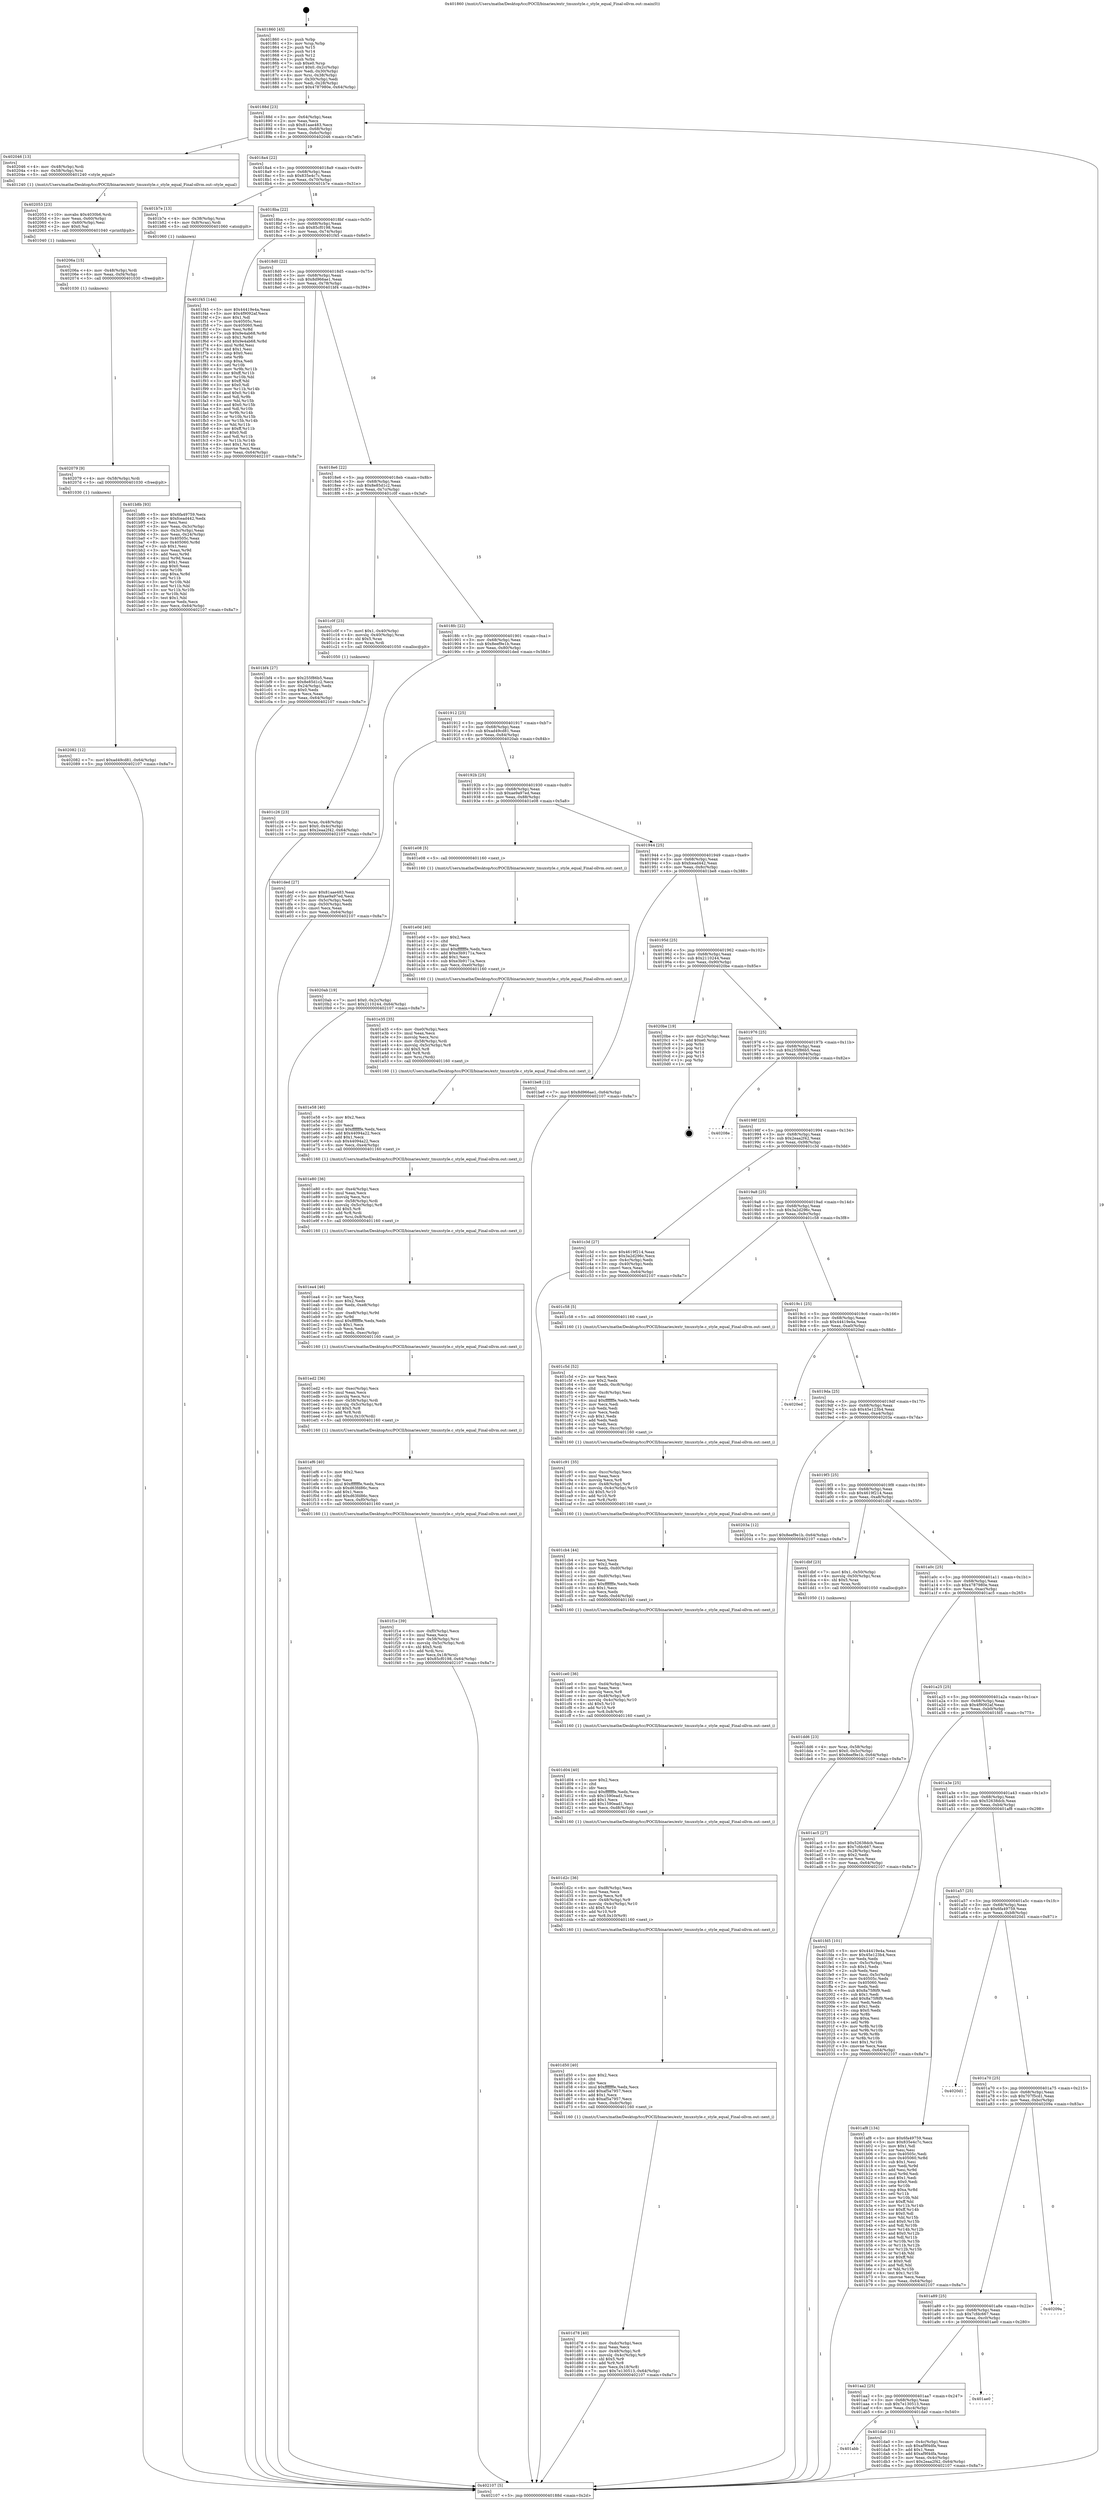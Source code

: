 digraph "0x401860" {
  label = "0x401860 (/mnt/c/Users/mathe/Desktop/tcc/POCII/binaries/extr_tmuxstyle.c_style_equal_Final-ollvm.out::main(0))"
  labelloc = "t"
  node[shape=record]

  Entry [label="",width=0.3,height=0.3,shape=circle,fillcolor=black,style=filled]
  "0x40188d" [label="{
     0x40188d [23]\l
     | [instrs]\l
     &nbsp;&nbsp;0x40188d \<+3\>: mov -0x64(%rbp),%eax\l
     &nbsp;&nbsp;0x401890 \<+2\>: mov %eax,%ecx\l
     &nbsp;&nbsp;0x401892 \<+6\>: sub $0x81aae483,%ecx\l
     &nbsp;&nbsp;0x401898 \<+3\>: mov %eax,-0x68(%rbp)\l
     &nbsp;&nbsp;0x40189b \<+3\>: mov %ecx,-0x6c(%rbp)\l
     &nbsp;&nbsp;0x40189e \<+6\>: je 0000000000402046 \<main+0x7e6\>\l
  }"]
  "0x402046" [label="{
     0x402046 [13]\l
     | [instrs]\l
     &nbsp;&nbsp;0x402046 \<+4\>: mov -0x48(%rbp),%rdi\l
     &nbsp;&nbsp;0x40204a \<+4\>: mov -0x58(%rbp),%rsi\l
     &nbsp;&nbsp;0x40204e \<+5\>: call 0000000000401240 \<style_equal\>\l
     | [calls]\l
     &nbsp;&nbsp;0x401240 \{1\} (/mnt/c/Users/mathe/Desktop/tcc/POCII/binaries/extr_tmuxstyle.c_style_equal_Final-ollvm.out::style_equal)\l
  }"]
  "0x4018a4" [label="{
     0x4018a4 [22]\l
     | [instrs]\l
     &nbsp;&nbsp;0x4018a4 \<+5\>: jmp 00000000004018a9 \<main+0x49\>\l
     &nbsp;&nbsp;0x4018a9 \<+3\>: mov -0x68(%rbp),%eax\l
     &nbsp;&nbsp;0x4018ac \<+5\>: sub $0x835e4c7c,%eax\l
     &nbsp;&nbsp;0x4018b1 \<+3\>: mov %eax,-0x70(%rbp)\l
     &nbsp;&nbsp;0x4018b4 \<+6\>: je 0000000000401b7e \<main+0x31e\>\l
  }"]
  Exit [label="",width=0.3,height=0.3,shape=circle,fillcolor=black,style=filled,peripheries=2]
  "0x401b7e" [label="{
     0x401b7e [13]\l
     | [instrs]\l
     &nbsp;&nbsp;0x401b7e \<+4\>: mov -0x38(%rbp),%rax\l
     &nbsp;&nbsp;0x401b82 \<+4\>: mov 0x8(%rax),%rdi\l
     &nbsp;&nbsp;0x401b86 \<+5\>: call 0000000000401060 \<atoi@plt\>\l
     | [calls]\l
     &nbsp;&nbsp;0x401060 \{1\} (unknown)\l
  }"]
  "0x4018ba" [label="{
     0x4018ba [22]\l
     | [instrs]\l
     &nbsp;&nbsp;0x4018ba \<+5\>: jmp 00000000004018bf \<main+0x5f\>\l
     &nbsp;&nbsp;0x4018bf \<+3\>: mov -0x68(%rbp),%eax\l
     &nbsp;&nbsp;0x4018c2 \<+5\>: sub $0x85cf0198,%eax\l
     &nbsp;&nbsp;0x4018c7 \<+3\>: mov %eax,-0x74(%rbp)\l
     &nbsp;&nbsp;0x4018ca \<+6\>: je 0000000000401f45 \<main+0x6e5\>\l
  }"]
  "0x402082" [label="{
     0x402082 [12]\l
     | [instrs]\l
     &nbsp;&nbsp;0x402082 \<+7\>: movl $0xad49cd81,-0x64(%rbp)\l
     &nbsp;&nbsp;0x402089 \<+5\>: jmp 0000000000402107 \<main+0x8a7\>\l
  }"]
  "0x401f45" [label="{
     0x401f45 [144]\l
     | [instrs]\l
     &nbsp;&nbsp;0x401f45 \<+5\>: mov $0x44419e4a,%eax\l
     &nbsp;&nbsp;0x401f4a \<+5\>: mov $0x4f9092af,%ecx\l
     &nbsp;&nbsp;0x401f4f \<+2\>: mov $0x1,%dl\l
     &nbsp;&nbsp;0x401f51 \<+7\>: mov 0x40505c,%esi\l
     &nbsp;&nbsp;0x401f58 \<+7\>: mov 0x405060,%edi\l
     &nbsp;&nbsp;0x401f5f \<+3\>: mov %esi,%r8d\l
     &nbsp;&nbsp;0x401f62 \<+7\>: sub $0x9e4ab68,%r8d\l
     &nbsp;&nbsp;0x401f69 \<+4\>: sub $0x1,%r8d\l
     &nbsp;&nbsp;0x401f6d \<+7\>: add $0x9e4ab68,%r8d\l
     &nbsp;&nbsp;0x401f74 \<+4\>: imul %r8d,%esi\l
     &nbsp;&nbsp;0x401f78 \<+3\>: and $0x1,%esi\l
     &nbsp;&nbsp;0x401f7b \<+3\>: cmp $0x0,%esi\l
     &nbsp;&nbsp;0x401f7e \<+4\>: sete %r9b\l
     &nbsp;&nbsp;0x401f82 \<+3\>: cmp $0xa,%edi\l
     &nbsp;&nbsp;0x401f85 \<+4\>: setl %r10b\l
     &nbsp;&nbsp;0x401f89 \<+3\>: mov %r9b,%r11b\l
     &nbsp;&nbsp;0x401f8c \<+4\>: xor $0xff,%r11b\l
     &nbsp;&nbsp;0x401f90 \<+3\>: mov %r10b,%bl\l
     &nbsp;&nbsp;0x401f93 \<+3\>: xor $0xff,%bl\l
     &nbsp;&nbsp;0x401f96 \<+3\>: xor $0x0,%dl\l
     &nbsp;&nbsp;0x401f99 \<+3\>: mov %r11b,%r14b\l
     &nbsp;&nbsp;0x401f9c \<+4\>: and $0x0,%r14b\l
     &nbsp;&nbsp;0x401fa0 \<+3\>: and %dl,%r9b\l
     &nbsp;&nbsp;0x401fa3 \<+3\>: mov %bl,%r15b\l
     &nbsp;&nbsp;0x401fa6 \<+4\>: and $0x0,%r15b\l
     &nbsp;&nbsp;0x401faa \<+3\>: and %dl,%r10b\l
     &nbsp;&nbsp;0x401fad \<+3\>: or %r9b,%r14b\l
     &nbsp;&nbsp;0x401fb0 \<+3\>: or %r10b,%r15b\l
     &nbsp;&nbsp;0x401fb3 \<+3\>: xor %r15b,%r14b\l
     &nbsp;&nbsp;0x401fb6 \<+3\>: or %bl,%r11b\l
     &nbsp;&nbsp;0x401fb9 \<+4\>: xor $0xff,%r11b\l
     &nbsp;&nbsp;0x401fbd \<+3\>: or $0x0,%dl\l
     &nbsp;&nbsp;0x401fc0 \<+3\>: and %dl,%r11b\l
     &nbsp;&nbsp;0x401fc3 \<+3\>: or %r11b,%r14b\l
     &nbsp;&nbsp;0x401fc6 \<+4\>: test $0x1,%r14b\l
     &nbsp;&nbsp;0x401fca \<+3\>: cmovne %ecx,%eax\l
     &nbsp;&nbsp;0x401fcd \<+3\>: mov %eax,-0x64(%rbp)\l
     &nbsp;&nbsp;0x401fd0 \<+5\>: jmp 0000000000402107 \<main+0x8a7\>\l
  }"]
  "0x4018d0" [label="{
     0x4018d0 [22]\l
     | [instrs]\l
     &nbsp;&nbsp;0x4018d0 \<+5\>: jmp 00000000004018d5 \<main+0x75\>\l
     &nbsp;&nbsp;0x4018d5 \<+3\>: mov -0x68(%rbp),%eax\l
     &nbsp;&nbsp;0x4018d8 \<+5\>: sub $0x8d966ae1,%eax\l
     &nbsp;&nbsp;0x4018dd \<+3\>: mov %eax,-0x78(%rbp)\l
     &nbsp;&nbsp;0x4018e0 \<+6\>: je 0000000000401bf4 \<main+0x394\>\l
  }"]
  "0x402079" [label="{
     0x402079 [9]\l
     | [instrs]\l
     &nbsp;&nbsp;0x402079 \<+4\>: mov -0x58(%rbp),%rdi\l
     &nbsp;&nbsp;0x40207d \<+5\>: call 0000000000401030 \<free@plt\>\l
     | [calls]\l
     &nbsp;&nbsp;0x401030 \{1\} (unknown)\l
  }"]
  "0x401bf4" [label="{
     0x401bf4 [27]\l
     | [instrs]\l
     &nbsp;&nbsp;0x401bf4 \<+5\>: mov $0x255f86b5,%eax\l
     &nbsp;&nbsp;0x401bf9 \<+5\>: mov $0x8e85d1c2,%ecx\l
     &nbsp;&nbsp;0x401bfe \<+3\>: mov -0x24(%rbp),%edx\l
     &nbsp;&nbsp;0x401c01 \<+3\>: cmp $0x0,%edx\l
     &nbsp;&nbsp;0x401c04 \<+3\>: cmove %ecx,%eax\l
     &nbsp;&nbsp;0x401c07 \<+3\>: mov %eax,-0x64(%rbp)\l
     &nbsp;&nbsp;0x401c0a \<+5\>: jmp 0000000000402107 \<main+0x8a7\>\l
  }"]
  "0x4018e6" [label="{
     0x4018e6 [22]\l
     | [instrs]\l
     &nbsp;&nbsp;0x4018e6 \<+5\>: jmp 00000000004018eb \<main+0x8b\>\l
     &nbsp;&nbsp;0x4018eb \<+3\>: mov -0x68(%rbp),%eax\l
     &nbsp;&nbsp;0x4018ee \<+5\>: sub $0x8e85d1c2,%eax\l
     &nbsp;&nbsp;0x4018f3 \<+3\>: mov %eax,-0x7c(%rbp)\l
     &nbsp;&nbsp;0x4018f6 \<+6\>: je 0000000000401c0f \<main+0x3af\>\l
  }"]
  "0x40206a" [label="{
     0x40206a [15]\l
     | [instrs]\l
     &nbsp;&nbsp;0x40206a \<+4\>: mov -0x48(%rbp),%rdi\l
     &nbsp;&nbsp;0x40206e \<+6\>: mov %eax,-0xf4(%rbp)\l
     &nbsp;&nbsp;0x402074 \<+5\>: call 0000000000401030 \<free@plt\>\l
     | [calls]\l
     &nbsp;&nbsp;0x401030 \{1\} (unknown)\l
  }"]
  "0x401c0f" [label="{
     0x401c0f [23]\l
     | [instrs]\l
     &nbsp;&nbsp;0x401c0f \<+7\>: movl $0x1,-0x40(%rbp)\l
     &nbsp;&nbsp;0x401c16 \<+4\>: movslq -0x40(%rbp),%rax\l
     &nbsp;&nbsp;0x401c1a \<+4\>: shl $0x5,%rax\l
     &nbsp;&nbsp;0x401c1e \<+3\>: mov %rax,%rdi\l
     &nbsp;&nbsp;0x401c21 \<+5\>: call 0000000000401050 \<malloc@plt\>\l
     | [calls]\l
     &nbsp;&nbsp;0x401050 \{1\} (unknown)\l
  }"]
  "0x4018fc" [label="{
     0x4018fc [22]\l
     | [instrs]\l
     &nbsp;&nbsp;0x4018fc \<+5\>: jmp 0000000000401901 \<main+0xa1\>\l
     &nbsp;&nbsp;0x401901 \<+3\>: mov -0x68(%rbp),%eax\l
     &nbsp;&nbsp;0x401904 \<+5\>: sub $0x8eef9e1b,%eax\l
     &nbsp;&nbsp;0x401909 \<+3\>: mov %eax,-0x80(%rbp)\l
     &nbsp;&nbsp;0x40190c \<+6\>: je 0000000000401ded \<main+0x58d\>\l
  }"]
  "0x402053" [label="{
     0x402053 [23]\l
     | [instrs]\l
     &nbsp;&nbsp;0x402053 \<+10\>: movabs $0x4030b6,%rdi\l
     &nbsp;&nbsp;0x40205d \<+3\>: mov %eax,-0x60(%rbp)\l
     &nbsp;&nbsp;0x402060 \<+3\>: mov -0x60(%rbp),%esi\l
     &nbsp;&nbsp;0x402063 \<+2\>: mov $0x0,%al\l
     &nbsp;&nbsp;0x402065 \<+5\>: call 0000000000401040 \<printf@plt\>\l
     | [calls]\l
     &nbsp;&nbsp;0x401040 \{1\} (unknown)\l
  }"]
  "0x401ded" [label="{
     0x401ded [27]\l
     | [instrs]\l
     &nbsp;&nbsp;0x401ded \<+5\>: mov $0x81aae483,%eax\l
     &nbsp;&nbsp;0x401df2 \<+5\>: mov $0xae9a97ed,%ecx\l
     &nbsp;&nbsp;0x401df7 \<+3\>: mov -0x5c(%rbp),%edx\l
     &nbsp;&nbsp;0x401dfa \<+3\>: cmp -0x50(%rbp),%edx\l
     &nbsp;&nbsp;0x401dfd \<+3\>: cmovl %ecx,%eax\l
     &nbsp;&nbsp;0x401e00 \<+3\>: mov %eax,-0x64(%rbp)\l
     &nbsp;&nbsp;0x401e03 \<+5\>: jmp 0000000000402107 \<main+0x8a7\>\l
  }"]
  "0x401912" [label="{
     0x401912 [25]\l
     | [instrs]\l
     &nbsp;&nbsp;0x401912 \<+5\>: jmp 0000000000401917 \<main+0xb7\>\l
     &nbsp;&nbsp;0x401917 \<+3\>: mov -0x68(%rbp),%eax\l
     &nbsp;&nbsp;0x40191a \<+5\>: sub $0xad49cd81,%eax\l
     &nbsp;&nbsp;0x40191f \<+6\>: mov %eax,-0x84(%rbp)\l
     &nbsp;&nbsp;0x401925 \<+6\>: je 00000000004020ab \<main+0x84b\>\l
  }"]
  "0x401f1e" [label="{
     0x401f1e [39]\l
     | [instrs]\l
     &nbsp;&nbsp;0x401f1e \<+6\>: mov -0xf0(%rbp),%ecx\l
     &nbsp;&nbsp;0x401f24 \<+3\>: imul %eax,%ecx\l
     &nbsp;&nbsp;0x401f27 \<+4\>: mov -0x58(%rbp),%rsi\l
     &nbsp;&nbsp;0x401f2b \<+4\>: movslq -0x5c(%rbp),%rdi\l
     &nbsp;&nbsp;0x401f2f \<+4\>: shl $0x5,%rdi\l
     &nbsp;&nbsp;0x401f33 \<+3\>: add %rdi,%rsi\l
     &nbsp;&nbsp;0x401f36 \<+3\>: mov %ecx,0x18(%rsi)\l
     &nbsp;&nbsp;0x401f39 \<+7\>: movl $0x85cf0198,-0x64(%rbp)\l
     &nbsp;&nbsp;0x401f40 \<+5\>: jmp 0000000000402107 \<main+0x8a7\>\l
  }"]
  "0x4020ab" [label="{
     0x4020ab [19]\l
     | [instrs]\l
     &nbsp;&nbsp;0x4020ab \<+7\>: movl $0x0,-0x2c(%rbp)\l
     &nbsp;&nbsp;0x4020b2 \<+7\>: movl $0x2110244,-0x64(%rbp)\l
     &nbsp;&nbsp;0x4020b9 \<+5\>: jmp 0000000000402107 \<main+0x8a7\>\l
  }"]
  "0x40192b" [label="{
     0x40192b [25]\l
     | [instrs]\l
     &nbsp;&nbsp;0x40192b \<+5\>: jmp 0000000000401930 \<main+0xd0\>\l
     &nbsp;&nbsp;0x401930 \<+3\>: mov -0x68(%rbp),%eax\l
     &nbsp;&nbsp;0x401933 \<+5\>: sub $0xae9a97ed,%eax\l
     &nbsp;&nbsp;0x401938 \<+6\>: mov %eax,-0x88(%rbp)\l
     &nbsp;&nbsp;0x40193e \<+6\>: je 0000000000401e08 \<main+0x5a8\>\l
  }"]
  "0x401ef6" [label="{
     0x401ef6 [40]\l
     | [instrs]\l
     &nbsp;&nbsp;0x401ef6 \<+5\>: mov $0x2,%ecx\l
     &nbsp;&nbsp;0x401efb \<+1\>: cltd\l
     &nbsp;&nbsp;0x401efc \<+2\>: idiv %ecx\l
     &nbsp;&nbsp;0x401efe \<+6\>: imul $0xfffffffe,%edx,%ecx\l
     &nbsp;&nbsp;0x401f04 \<+6\>: sub $0xd63fd86c,%ecx\l
     &nbsp;&nbsp;0x401f0a \<+3\>: add $0x1,%ecx\l
     &nbsp;&nbsp;0x401f0d \<+6\>: add $0xd63fd86c,%ecx\l
     &nbsp;&nbsp;0x401f13 \<+6\>: mov %ecx,-0xf0(%rbp)\l
     &nbsp;&nbsp;0x401f19 \<+5\>: call 0000000000401160 \<next_i\>\l
     | [calls]\l
     &nbsp;&nbsp;0x401160 \{1\} (/mnt/c/Users/mathe/Desktop/tcc/POCII/binaries/extr_tmuxstyle.c_style_equal_Final-ollvm.out::next_i)\l
  }"]
  "0x401e08" [label="{
     0x401e08 [5]\l
     | [instrs]\l
     &nbsp;&nbsp;0x401e08 \<+5\>: call 0000000000401160 \<next_i\>\l
     | [calls]\l
     &nbsp;&nbsp;0x401160 \{1\} (/mnt/c/Users/mathe/Desktop/tcc/POCII/binaries/extr_tmuxstyle.c_style_equal_Final-ollvm.out::next_i)\l
  }"]
  "0x401944" [label="{
     0x401944 [25]\l
     | [instrs]\l
     &nbsp;&nbsp;0x401944 \<+5\>: jmp 0000000000401949 \<main+0xe9\>\l
     &nbsp;&nbsp;0x401949 \<+3\>: mov -0x68(%rbp),%eax\l
     &nbsp;&nbsp;0x40194c \<+5\>: sub $0xfcead442,%eax\l
     &nbsp;&nbsp;0x401951 \<+6\>: mov %eax,-0x8c(%rbp)\l
     &nbsp;&nbsp;0x401957 \<+6\>: je 0000000000401be8 \<main+0x388\>\l
  }"]
  "0x401ed2" [label="{
     0x401ed2 [36]\l
     | [instrs]\l
     &nbsp;&nbsp;0x401ed2 \<+6\>: mov -0xec(%rbp),%ecx\l
     &nbsp;&nbsp;0x401ed8 \<+3\>: imul %eax,%ecx\l
     &nbsp;&nbsp;0x401edb \<+3\>: movslq %ecx,%rsi\l
     &nbsp;&nbsp;0x401ede \<+4\>: mov -0x58(%rbp),%rdi\l
     &nbsp;&nbsp;0x401ee2 \<+4\>: movslq -0x5c(%rbp),%r8\l
     &nbsp;&nbsp;0x401ee6 \<+4\>: shl $0x5,%r8\l
     &nbsp;&nbsp;0x401eea \<+3\>: add %r8,%rdi\l
     &nbsp;&nbsp;0x401eed \<+4\>: mov %rsi,0x10(%rdi)\l
     &nbsp;&nbsp;0x401ef1 \<+5\>: call 0000000000401160 \<next_i\>\l
     | [calls]\l
     &nbsp;&nbsp;0x401160 \{1\} (/mnt/c/Users/mathe/Desktop/tcc/POCII/binaries/extr_tmuxstyle.c_style_equal_Final-ollvm.out::next_i)\l
  }"]
  "0x401be8" [label="{
     0x401be8 [12]\l
     | [instrs]\l
     &nbsp;&nbsp;0x401be8 \<+7\>: movl $0x8d966ae1,-0x64(%rbp)\l
     &nbsp;&nbsp;0x401bef \<+5\>: jmp 0000000000402107 \<main+0x8a7\>\l
  }"]
  "0x40195d" [label="{
     0x40195d [25]\l
     | [instrs]\l
     &nbsp;&nbsp;0x40195d \<+5\>: jmp 0000000000401962 \<main+0x102\>\l
     &nbsp;&nbsp;0x401962 \<+3\>: mov -0x68(%rbp),%eax\l
     &nbsp;&nbsp;0x401965 \<+5\>: sub $0x2110244,%eax\l
     &nbsp;&nbsp;0x40196a \<+6\>: mov %eax,-0x90(%rbp)\l
     &nbsp;&nbsp;0x401970 \<+6\>: je 00000000004020be \<main+0x85e\>\l
  }"]
  "0x401ea4" [label="{
     0x401ea4 [46]\l
     | [instrs]\l
     &nbsp;&nbsp;0x401ea4 \<+2\>: xor %ecx,%ecx\l
     &nbsp;&nbsp;0x401ea6 \<+5\>: mov $0x2,%edx\l
     &nbsp;&nbsp;0x401eab \<+6\>: mov %edx,-0xe8(%rbp)\l
     &nbsp;&nbsp;0x401eb1 \<+1\>: cltd\l
     &nbsp;&nbsp;0x401eb2 \<+7\>: mov -0xe8(%rbp),%r9d\l
     &nbsp;&nbsp;0x401eb9 \<+3\>: idiv %r9d\l
     &nbsp;&nbsp;0x401ebc \<+6\>: imul $0xfffffffe,%edx,%edx\l
     &nbsp;&nbsp;0x401ec2 \<+3\>: sub $0x1,%ecx\l
     &nbsp;&nbsp;0x401ec5 \<+2\>: sub %ecx,%edx\l
     &nbsp;&nbsp;0x401ec7 \<+6\>: mov %edx,-0xec(%rbp)\l
     &nbsp;&nbsp;0x401ecd \<+5\>: call 0000000000401160 \<next_i\>\l
     | [calls]\l
     &nbsp;&nbsp;0x401160 \{1\} (/mnt/c/Users/mathe/Desktop/tcc/POCII/binaries/extr_tmuxstyle.c_style_equal_Final-ollvm.out::next_i)\l
  }"]
  "0x4020be" [label="{
     0x4020be [19]\l
     | [instrs]\l
     &nbsp;&nbsp;0x4020be \<+3\>: mov -0x2c(%rbp),%eax\l
     &nbsp;&nbsp;0x4020c1 \<+7\>: add $0xe0,%rsp\l
     &nbsp;&nbsp;0x4020c8 \<+1\>: pop %rbx\l
     &nbsp;&nbsp;0x4020c9 \<+2\>: pop %r12\l
     &nbsp;&nbsp;0x4020cb \<+2\>: pop %r14\l
     &nbsp;&nbsp;0x4020cd \<+2\>: pop %r15\l
     &nbsp;&nbsp;0x4020cf \<+1\>: pop %rbp\l
     &nbsp;&nbsp;0x4020d0 \<+1\>: ret\l
  }"]
  "0x401976" [label="{
     0x401976 [25]\l
     | [instrs]\l
     &nbsp;&nbsp;0x401976 \<+5\>: jmp 000000000040197b \<main+0x11b\>\l
     &nbsp;&nbsp;0x40197b \<+3\>: mov -0x68(%rbp),%eax\l
     &nbsp;&nbsp;0x40197e \<+5\>: sub $0x255f86b5,%eax\l
     &nbsp;&nbsp;0x401983 \<+6\>: mov %eax,-0x94(%rbp)\l
     &nbsp;&nbsp;0x401989 \<+6\>: je 000000000040208e \<main+0x82e\>\l
  }"]
  "0x401e80" [label="{
     0x401e80 [36]\l
     | [instrs]\l
     &nbsp;&nbsp;0x401e80 \<+6\>: mov -0xe4(%rbp),%ecx\l
     &nbsp;&nbsp;0x401e86 \<+3\>: imul %eax,%ecx\l
     &nbsp;&nbsp;0x401e89 \<+3\>: movslq %ecx,%rsi\l
     &nbsp;&nbsp;0x401e8c \<+4\>: mov -0x58(%rbp),%rdi\l
     &nbsp;&nbsp;0x401e90 \<+4\>: movslq -0x5c(%rbp),%r8\l
     &nbsp;&nbsp;0x401e94 \<+4\>: shl $0x5,%r8\l
     &nbsp;&nbsp;0x401e98 \<+3\>: add %r8,%rdi\l
     &nbsp;&nbsp;0x401e9b \<+4\>: mov %rsi,0x8(%rdi)\l
     &nbsp;&nbsp;0x401e9f \<+5\>: call 0000000000401160 \<next_i\>\l
     | [calls]\l
     &nbsp;&nbsp;0x401160 \{1\} (/mnt/c/Users/mathe/Desktop/tcc/POCII/binaries/extr_tmuxstyle.c_style_equal_Final-ollvm.out::next_i)\l
  }"]
  "0x40208e" [label="{
     0x40208e\l
  }", style=dashed]
  "0x40198f" [label="{
     0x40198f [25]\l
     | [instrs]\l
     &nbsp;&nbsp;0x40198f \<+5\>: jmp 0000000000401994 \<main+0x134\>\l
     &nbsp;&nbsp;0x401994 \<+3\>: mov -0x68(%rbp),%eax\l
     &nbsp;&nbsp;0x401997 \<+5\>: sub $0x2eaa2f42,%eax\l
     &nbsp;&nbsp;0x40199c \<+6\>: mov %eax,-0x98(%rbp)\l
     &nbsp;&nbsp;0x4019a2 \<+6\>: je 0000000000401c3d \<main+0x3dd\>\l
  }"]
  "0x401e58" [label="{
     0x401e58 [40]\l
     | [instrs]\l
     &nbsp;&nbsp;0x401e58 \<+5\>: mov $0x2,%ecx\l
     &nbsp;&nbsp;0x401e5d \<+1\>: cltd\l
     &nbsp;&nbsp;0x401e5e \<+2\>: idiv %ecx\l
     &nbsp;&nbsp;0x401e60 \<+6\>: imul $0xfffffffe,%edx,%ecx\l
     &nbsp;&nbsp;0x401e66 \<+6\>: add $0x44094a22,%ecx\l
     &nbsp;&nbsp;0x401e6c \<+3\>: add $0x1,%ecx\l
     &nbsp;&nbsp;0x401e6f \<+6\>: sub $0x44094a22,%ecx\l
     &nbsp;&nbsp;0x401e75 \<+6\>: mov %ecx,-0xe4(%rbp)\l
     &nbsp;&nbsp;0x401e7b \<+5\>: call 0000000000401160 \<next_i\>\l
     | [calls]\l
     &nbsp;&nbsp;0x401160 \{1\} (/mnt/c/Users/mathe/Desktop/tcc/POCII/binaries/extr_tmuxstyle.c_style_equal_Final-ollvm.out::next_i)\l
  }"]
  "0x401c3d" [label="{
     0x401c3d [27]\l
     | [instrs]\l
     &nbsp;&nbsp;0x401c3d \<+5\>: mov $0x4619f214,%eax\l
     &nbsp;&nbsp;0x401c42 \<+5\>: mov $0x3a2d296c,%ecx\l
     &nbsp;&nbsp;0x401c47 \<+3\>: mov -0x4c(%rbp),%edx\l
     &nbsp;&nbsp;0x401c4a \<+3\>: cmp -0x40(%rbp),%edx\l
     &nbsp;&nbsp;0x401c4d \<+3\>: cmovl %ecx,%eax\l
     &nbsp;&nbsp;0x401c50 \<+3\>: mov %eax,-0x64(%rbp)\l
     &nbsp;&nbsp;0x401c53 \<+5\>: jmp 0000000000402107 \<main+0x8a7\>\l
  }"]
  "0x4019a8" [label="{
     0x4019a8 [25]\l
     | [instrs]\l
     &nbsp;&nbsp;0x4019a8 \<+5\>: jmp 00000000004019ad \<main+0x14d\>\l
     &nbsp;&nbsp;0x4019ad \<+3\>: mov -0x68(%rbp),%eax\l
     &nbsp;&nbsp;0x4019b0 \<+5\>: sub $0x3a2d296c,%eax\l
     &nbsp;&nbsp;0x4019b5 \<+6\>: mov %eax,-0x9c(%rbp)\l
     &nbsp;&nbsp;0x4019bb \<+6\>: je 0000000000401c58 \<main+0x3f8\>\l
  }"]
  "0x401e35" [label="{
     0x401e35 [35]\l
     | [instrs]\l
     &nbsp;&nbsp;0x401e35 \<+6\>: mov -0xe0(%rbp),%ecx\l
     &nbsp;&nbsp;0x401e3b \<+3\>: imul %eax,%ecx\l
     &nbsp;&nbsp;0x401e3e \<+3\>: movslq %ecx,%rsi\l
     &nbsp;&nbsp;0x401e41 \<+4\>: mov -0x58(%rbp),%rdi\l
     &nbsp;&nbsp;0x401e45 \<+4\>: movslq -0x5c(%rbp),%r8\l
     &nbsp;&nbsp;0x401e49 \<+4\>: shl $0x5,%r8\l
     &nbsp;&nbsp;0x401e4d \<+3\>: add %r8,%rdi\l
     &nbsp;&nbsp;0x401e50 \<+3\>: mov %rsi,(%rdi)\l
     &nbsp;&nbsp;0x401e53 \<+5\>: call 0000000000401160 \<next_i\>\l
     | [calls]\l
     &nbsp;&nbsp;0x401160 \{1\} (/mnt/c/Users/mathe/Desktop/tcc/POCII/binaries/extr_tmuxstyle.c_style_equal_Final-ollvm.out::next_i)\l
  }"]
  "0x401c58" [label="{
     0x401c58 [5]\l
     | [instrs]\l
     &nbsp;&nbsp;0x401c58 \<+5\>: call 0000000000401160 \<next_i\>\l
     | [calls]\l
     &nbsp;&nbsp;0x401160 \{1\} (/mnt/c/Users/mathe/Desktop/tcc/POCII/binaries/extr_tmuxstyle.c_style_equal_Final-ollvm.out::next_i)\l
  }"]
  "0x4019c1" [label="{
     0x4019c1 [25]\l
     | [instrs]\l
     &nbsp;&nbsp;0x4019c1 \<+5\>: jmp 00000000004019c6 \<main+0x166\>\l
     &nbsp;&nbsp;0x4019c6 \<+3\>: mov -0x68(%rbp),%eax\l
     &nbsp;&nbsp;0x4019c9 \<+5\>: sub $0x44419e4a,%eax\l
     &nbsp;&nbsp;0x4019ce \<+6\>: mov %eax,-0xa0(%rbp)\l
     &nbsp;&nbsp;0x4019d4 \<+6\>: je 00000000004020ed \<main+0x88d\>\l
  }"]
  "0x401e0d" [label="{
     0x401e0d [40]\l
     | [instrs]\l
     &nbsp;&nbsp;0x401e0d \<+5\>: mov $0x2,%ecx\l
     &nbsp;&nbsp;0x401e12 \<+1\>: cltd\l
     &nbsp;&nbsp;0x401e13 \<+2\>: idiv %ecx\l
     &nbsp;&nbsp;0x401e15 \<+6\>: imul $0xfffffffe,%edx,%ecx\l
     &nbsp;&nbsp;0x401e1b \<+6\>: add $0xe3b9171a,%ecx\l
     &nbsp;&nbsp;0x401e21 \<+3\>: add $0x1,%ecx\l
     &nbsp;&nbsp;0x401e24 \<+6\>: sub $0xe3b9171a,%ecx\l
     &nbsp;&nbsp;0x401e2a \<+6\>: mov %ecx,-0xe0(%rbp)\l
     &nbsp;&nbsp;0x401e30 \<+5\>: call 0000000000401160 \<next_i\>\l
     | [calls]\l
     &nbsp;&nbsp;0x401160 \{1\} (/mnt/c/Users/mathe/Desktop/tcc/POCII/binaries/extr_tmuxstyle.c_style_equal_Final-ollvm.out::next_i)\l
  }"]
  "0x4020ed" [label="{
     0x4020ed\l
  }", style=dashed]
  "0x4019da" [label="{
     0x4019da [25]\l
     | [instrs]\l
     &nbsp;&nbsp;0x4019da \<+5\>: jmp 00000000004019df \<main+0x17f\>\l
     &nbsp;&nbsp;0x4019df \<+3\>: mov -0x68(%rbp),%eax\l
     &nbsp;&nbsp;0x4019e2 \<+5\>: sub $0x45e123b4,%eax\l
     &nbsp;&nbsp;0x4019e7 \<+6\>: mov %eax,-0xa4(%rbp)\l
     &nbsp;&nbsp;0x4019ed \<+6\>: je 000000000040203a \<main+0x7da\>\l
  }"]
  "0x401dd6" [label="{
     0x401dd6 [23]\l
     | [instrs]\l
     &nbsp;&nbsp;0x401dd6 \<+4\>: mov %rax,-0x58(%rbp)\l
     &nbsp;&nbsp;0x401dda \<+7\>: movl $0x0,-0x5c(%rbp)\l
     &nbsp;&nbsp;0x401de1 \<+7\>: movl $0x8eef9e1b,-0x64(%rbp)\l
     &nbsp;&nbsp;0x401de8 \<+5\>: jmp 0000000000402107 \<main+0x8a7\>\l
  }"]
  "0x40203a" [label="{
     0x40203a [12]\l
     | [instrs]\l
     &nbsp;&nbsp;0x40203a \<+7\>: movl $0x8eef9e1b,-0x64(%rbp)\l
     &nbsp;&nbsp;0x402041 \<+5\>: jmp 0000000000402107 \<main+0x8a7\>\l
  }"]
  "0x4019f3" [label="{
     0x4019f3 [25]\l
     | [instrs]\l
     &nbsp;&nbsp;0x4019f3 \<+5\>: jmp 00000000004019f8 \<main+0x198\>\l
     &nbsp;&nbsp;0x4019f8 \<+3\>: mov -0x68(%rbp),%eax\l
     &nbsp;&nbsp;0x4019fb \<+5\>: sub $0x4619f214,%eax\l
     &nbsp;&nbsp;0x401a00 \<+6\>: mov %eax,-0xa8(%rbp)\l
     &nbsp;&nbsp;0x401a06 \<+6\>: je 0000000000401dbf \<main+0x55f\>\l
  }"]
  "0x401abb" [label="{
     0x401abb\l
  }", style=dashed]
  "0x401dbf" [label="{
     0x401dbf [23]\l
     | [instrs]\l
     &nbsp;&nbsp;0x401dbf \<+7\>: movl $0x1,-0x50(%rbp)\l
     &nbsp;&nbsp;0x401dc6 \<+4\>: movslq -0x50(%rbp),%rax\l
     &nbsp;&nbsp;0x401dca \<+4\>: shl $0x5,%rax\l
     &nbsp;&nbsp;0x401dce \<+3\>: mov %rax,%rdi\l
     &nbsp;&nbsp;0x401dd1 \<+5\>: call 0000000000401050 \<malloc@plt\>\l
     | [calls]\l
     &nbsp;&nbsp;0x401050 \{1\} (unknown)\l
  }"]
  "0x401a0c" [label="{
     0x401a0c [25]\l
     | [instrs]\l
     &nbsp;&nbsp;0x401a0c \<+5\>: jmp 0000000000401a11 \<main+0x1b1\>\l
     &nbsp;&nbsp;0x401a11 \<+3\>: mov -0x68(%rbp),%eax\l
     &nbsp;&nbsp;0x401a14 \<+5\>: sub $0x4787980e,%eax\l
     &nbsp;&nbsp;0x401a19 \<+6\>: mov %eax,-0xac(%rbp)\l
     &nbsp;&nbsp;0x401a1f \<+6\>: je 0000000000401ac5 \<main+0x265\>\l
  }"]
  "0x401da0" [label="{
     0x401da0 [31]\l
     | [instrs]\l
     &nbsp;&nbsp;0x401da0 \<+3\>: mov -0x4c(%rbp),%eax\l
     &nbsp;&nbsp;0x401da3 \<+5\>: sub $0xaf9f4dfa,%eax\l
     &nbsp;&nbsp;0x401da8 \<+3\>: add $0x1,%eax\l
     &nbsp;&nbsp;0x401dab \<+5\>: add $0xaf9f4dfa,%eax\l
     &nbsp;&nbsp;0x401db0 \<+3\>: mov %eax,-0x4c(%rbp)\l
     &nbsp;&nbsp;0x401db3 \<+7\>: movl $0x2eaa2f42,-0x64(%rbp)\l
     &nbsp;&nbsp;0x401dba \<+5\>: jmp 0000000000402107 \<main+0x8a7\>\l
  }"]
  "0x401ac5" [label="{
     0x401ac5 [27]\l
     | [instrs]\l
     &nbsp;&nbsp;0x401ac5 \<+5\>: mov $0x52638dcb,%eax\l
     &nbsp;&nbsp;0x401aca \<+5\>: mov $0x7cfdc667,%ecx\l
     &nbsp;&nbsp;0x401acf \<+3\>: mov -0x28(%rbp),%edx\l
     &nbsp;&nbsp;0x401ad2 \<+3\>: cmp $0x2,%edx\l
     &nbsp;&nbsp;0x401ad5 \<+3\>: cmovne %ecx,%eax\l
     &nbsp;&nbsp;0x401ad8 \<+3\>: mov %eax,-0x64(%rbp)\l
     &nbsp;&nbsp;0x401adb \<+5\>: jmp 0000000000402107 \<main+0x8a7\>\l
  }"]
  "0x401a25" [label="{
     0x401a25 [25]\l
     | [instrs]\l
     &nbsp;&nbsp;0x401a25 \<+5\>: jmp 0000000000401a2a \<main+0x1ca\>\l
     &nbsp;&nbsp;0x401a2a \<+3\>: mov -0x68(%rbp),%eax\l
     &nbsp;&nbsp;0x401a2d \<+5\>: sub $0x4f9092af,%eax\l
     &nbsp;&nbsp;0x401a32 \<+6\>: mov %eax,-0xb0(%rbp)\l
     &nbsp;&nbsp;0x401a38 \<+6\>: je 0000000000401fd5 \<main+0x775\>\l
  }"]
  "0x402107" [label="{
     0x402107 [5]\l
     | [instrs]\l
     &nbsp;&nbsp;0x402107 \<+5\>: jmp 000000000040188d \<main+0x2d\>\l
  }"]
  "0x401860" [label="{
     0x401860 [45]\l
     | [instrs]\l
     &nbsp;&nbsp;0x401860 \<+1\>: push %rbp\l
     &nbsp;&nbsp;0x401861 \<+3\>: mov %rsp,%rbp\l
     &nbsp;&nbsp;0x401864 \<+2\>: push %r15\l
     &nbsp;&nbsp;0x401866 \<+2\>: push %r14\l
     &nbsp;&nbsp;0x401868 \<+2\>: push %r12\l
     &nbsp;&nbsp;0x40186a \<+1\>: push %rbx\l
     &nbsp;&nbsp;0x40186b \<+7\>: sub $0xe0,%rsp\l
     &nbsp;&nbsp;0x401872 \<+7\>: movl $0x0,-0x2c(%rbp)\l
     &nbsp;&nbsp;0x401879 \<+3\>: mov %edi,-0x30(%rbp)\l
     &nbsp;&nbsp;0x40187c \<+4\>: mov %rsi,-0x38(%rbp)\l
     &nbsp;&nbsp;0x401880 \<+3\>: mov -0x30(%rbp),%edi\l
     &nbsp;&nbsp;0x401883 \<+3\>: mov %edi,-0x28(%rbp)\l
     &nbsp;&nbsp;0x401886 \<+7\>: movl $0x4787980e,-0x64(%rbp)\l
  }"]
  "0x401aa2" [label="{
     0x401aa2 [25]\l
     | [instrs]\l
     &nbsp;&nbsp;0x401aa2 \<+5\>: jmp 0000000000401aa7 \<main+0x247\>\l
     &nbsp;&nbsp;0x401aa7 \<+3\>: mov -0x68(%rbp),%eax\l
     &nbsp;&nbsp;0x401aaa \<+5\>: sub $0x7e130513,%eax\l
     &nbsp;&nbsp;0x401aaf \<+6\>: mov %eax,-0xc4(%rbp)\l
     &nbsp;&nbsp;0x401ab5 \<+6\>: je 0000000000401da0 \<main+0x540\>\l
  }"]
  "0x401fd5" [label="{
     0x401fd5 [101]\l
     | [instrs]\l
     &nbsp;&nbsp;0x401fd5 \<+5\>: mov $0x44419e4a,%eax\l
     &nbsp;&nbsp;0x401fda \<+5\>: mov $0x45e123b4,%ecx\l
     &nbsp;&nbsp;0x401fdf \<+2\>: xor %edx,%edx\l
     &nbsp;&nbsp;0x401fe1 \<+3\>: mov -0x5c(%rbp),%esi\l
     &nbsp;&nbsp;0x401fe4 \<+3\>: sub $0x1,%edx\l
     &nbsp;&nbsp;0x401fe7 \<+2\>: sub %edx,%esi\l
     &nbsp;&nbsp;0x401fe9 \<+3\>: mov %esi,-0x5c(%rbp)\l
     &nbsp;&nbsp;0x401fec \<+7\>: mov 0x40505c,%edx\l
     &nbsp;&nbsp;0x401ff3 \<+7\>: mov 0x405060,%esi\l
     &nbsp;&nbsp;0x401ffa \<+2\>: mov %edx,%edi\l
     &nbsp;&nbsp;0x401ffc \<+6\>: sub $0x8a75f6f9,%edi\l
     &nbsp;&nbsp;0x402002 \<+3\>: sub $0x1,%edi\l
     &nbsp;&nbsp;0x402005 \<+6\>: add $0x8a75f6f9,%edi\l
     &nbsp;&nbsp;0x40200b \<+3\>: imul %edi,%edx\l
     &nbsp;&nbsp;0x40200e \<+3\>: and $0x1,%edx\l
     &nbsp;&nbsp;0x402011 \<+3\>: cmp $0x0,%edx\l
     &nbsp;&nbsp;0x402014 \<+4\>: sete %r8b\l
     &nbsp;&nbsp;0x402018 \<+3\>: cmp $0xa,%esi\l
     &nbsp;&nbsp;0x40201b \<+4\>: setl %r9b\l
     &nbsp;&nbsp;0x40201f \<+3\>: mov %r8b,%r10b\l
     &nbsp;&nbsp;0x402022 \<+3\>: and %r9b,%r10b\l
     &nbsp;&nbsp;0x402025 \<+3\>: xor %r9b,%r8b\l
     &nbsp;&nbsp;0x402028 \<+3\>: or %r8b,%r10b\l
     &nbsp;&nbsp;0x40202b \<+4\>: test $0x1,%r10b\l
     &nbsp;&nbsp;0x40202f \<+3\>: cmovne %ecx,%eax\l
     &nbsp;&nbsp;0x402032 \<+3\>: mov %eax,-0x64(%rbp)\l
     &nbsp;&nbsp;0x402035 \<+5\>: jmp 0000000000402107 \<main+0x8a7\>\l
  }"]
  "0x401a3e" [label="{
     0x401a3e [25]\l
     | [instrs]\l
     &nbsp;&nbsp;0x401a3e \<+5\>: jmp 0000000000401a43 \<main+0x1e3\>\l
     &nbsp;&nbsp;0x401a43 \<+3\>: mov -0x68(%rbp),%eax\l
     &nbsp;&nbsp;0x401a46 \<+5\>: sub $0x52638dcb,%eax\l
     &nbsp;&nbsp;0x401a4b \<+6\>: mov %eax,-0xb4(%rbp)\l
     &nbsp;&nbsp;0x401a51 \<+6\>: je 0000000000401af8 \<main+0x298\>\l
  }"]
  "0x401ae0" [label="{
     0x401ae0\l
  }", style=dashed]
  "0x401af8" [label="{
     0x401af8 [134]\l
     | [instrs]\l
     &nbsp;&nbsp;0x401af8 \<+5\>: mov $0x6fa49759,%eax\l
     &nbsp;&nbsp;0x401afd \<+5\>: mov $0x835e4c7c,%ecx\l
     &nbsp;&nbsp;0x401b02 \<+2\>: mov $0x1,%dl\l
     &nbsp;&nbsp;0x401b04 \<+2\>: xor %esi,%esi\l
     &nbsp;&nbsp;0x401b06 \<+7\>: mov 0x40505c,%edi\l
     &nbsp;&nbsp;0x401b0d \<+8\>: mov 0x405060,%r8d\l
     &nbsp;&nbsp;0x401b15 \<+3\>: sub $0x1,%esi\l
     &nbsp;&nbsp;0x401b18 \<+3\>: mov %edi,%r9d\l
     &nbsp;&nbsp;0x401b1b \<+3\>: add %esi,%r9d\l
     &nbsp;&nbsp;0x401b1e \<+4\>: imul %r9d,%edi\l
     &nbsp;&nbsp;0x401b22 \<+3\>: and $0x1,%edi\l
     &nbsp;&nbsp;0x401b25 \<+3\>: cmp $0x0,%edi\l
     &nbsp;&nbsp;0x401b28 \<+4\>: sete %r10b\l
     &nbsp;&nbsp;0x401b2c \<+4\>: cmp $0xa,%r8d\l
     &nbsp;&nbsp;0x401b30 \<+4\>: setl %r11b\l
     &nbsp;&nbsp;0x401b34 \<+3\>: mov %r10b,%bl\l
     &nbsp;&nbsp;0x401b37 \<+3\>: xor $0xff,%bl\l
     &nbsp;&nbsp;0x401b3a \<+3\>: mov %r11b,%r14b\l
     &nbsp;&nbsp;0x401b3d \<+4\>: xor $0xff,%r14b\l
     &nbsp;&nbsp;0x401b41 \<+3\>: xor $0x0,%dl\l
     &nbsp;&nbsp;0x401b44 \<+3\>: mov %bl,%r15b\l
     &nbsp;&nbsp;0x401b47 \<+4\>: and $0x0,%r15b\l
     &nbsp;&nbsp;0x401b4b \<+3\>: and %dl,%r10b\l
     &nbsp;&nbsp;0x401b4e \<+3\>: mov %r14b,%r12b\l
     &nbsp;&nbsp;0x401b51 \<+4\>: and $0x0,%r12b\l
     &nbsp;&nbsp;0x401b55 \<+3\>: and %dl,%r11b\l
     &nbsp;&nbsp;0x401b58 \<+3\>: or %r10b,%r15b\l
     &nbsp;&nbsp;0x401b5b \<+3\>: or %r11b,%r12b\l
     &nbsp;&nbsp;0x401b5e \<+3\>: xor %r12b,%r15b\l
     &nbsp;&nbsp;0x401b61 \<+3\>: or %r14b,%bl\l
     &nbsp;&nbsp;0x401b64 \<+3\>: xor $0xff,%bl\l
     &nbsp;&nbsp;0x401b67 \<+3\>: or $0x0,%dl\l
     &nbsp;&nbsp;0x401b6a \<+2\>: and %dl,%bl\l
     &nbsp;&nbsp;0x401b6c \<+3\>: or %bl,%r15b\l
     &nbsp;&nbsp;0x401b6f \<+4\>: test $0x1,%r15b\l
     &nbsp;&nbsp;0x401b73 \<+3\>: cmovne %ecx,%eax\l
     &nbsp;&nbsp;0x401b76 \<+3\>: mov %eax,-0x64(%rbp)\l
     &nbsp;&nbsp;0x401b79 \<+5\>: jmp 0000000000402107 \<main+0x8a7\>\l
  }"]
  "0x401a57" [label="{
     0x401a57 [25]\l
     | [instrs]\l
     &nbsp;&nbsp;0x401a57 \<+5\>: jmp 0000000000401a5c \<main+0x1fc\>\l
     &nbsp;&nbsp;0x401a5c \<+3\>: mov -0x68(%rbp),%eax\l
     &nbsp;&nbsp;0x401a5f \<+5\>: sub $0x6fa49759,%eax\l
     &nbsp;&nbsp;0x401a64 \<+6\>: mov %eax,-0xb8(%rbp)\l
     &nbsp;&nbsp;0x401a6a \<+6\>: je 00000000004020d1 \<main+0x871\>\l
  }"]
  "0x401b8b" [label="{
     0x401b8b [93]\l
     | [instrs]\l
     &nbsp;&nbsp;0x401b8b \<+5\>: mov $0x6fa49759,%ecx\l
     &nbsp;&nbsp;0x401b90 \<+5\>: mov $0xfcead442,%edx\l
     &nbsp;&nbsp;0x401b95 \<+2\>: xor %esi,%esi\l
     &nbsp;&nbsp;0x401b97 \<+3\>: mov %eax,-0x3c(%rbp)\l
     &nbsp;&nbsp;0x401b9a \<+3\>: mov -0x3c(%rbp),%eax\l
     &nbsp;&nbsp;0x401b9d \<+3\>: mov %eax,-0x24(%rbp)\l
     &nbsp;&nbsp;0x401ba0 \<+7\>: mov 0x40505c,%eax\l
     &nbsp;&nbsp;0x401ba7 \<+8\>: mov 0x405060,%r8d\l
     &nbsp;&nbsp;0x401baf \<+3\>: sub $0x1,%esi\l
     &nbsp;&nbsp;0x401bb2 \<+3\>: mov %eax,%r9d\l
     &nbsp;&nbsp;0x401bb5 \<+3\>: add %esi,%r9d\l
     &nbsp;&nbsp;0x401bb8 \<+4\>: imul %r9d,%eax\l
     &nbsp;&nbsp;0x401bbc \<+3\>: and $0x1,%eax\l
     &nbsp;&nbsp;0x401bbf \<+3\>: cmp $0x0,%eax\l
     &nbsp;&nbsp;0x401bc2 \<+4\>: sete %r10b\l
     &nbsp;&nbsp;0x401bc6 \<+4\>: cmp $0xa,%r8d\l
     &nbsp;&nbsp;0x401bca \<+4\>: setl %r11b\l
     &nbsp;&nbsp;0x401bce \<+3\>: mov %r10b,%bl\l
     &nbsp;&nbsp;0x401bd1 \<+3\>: and %r11b,%bl\l
     &nbsp;&nbsp;0x401bd4 \<+3\>: xor %r11b,%r10b\l
     &nbsp;&nbsp;0x401bd7 \<+3\>: or %r10b,%bl\l
     &nbsp;&nbsp;0x401bda \<+3\>: test $0x1,%bl\l
     &nbsp;&nbsp;0x401bdd \<+3\>: cmovne %edx,%ecx\l
     &nbsp;&nbsp;0x401be0 \<+3\>: mov %ecx,-0x64(%rbp)\l
     &nbsp;&nbsp;0x401be3 \<+5\>: jmp 0000000000402107 \<main+0x8a7\>\l
  }"]
  "0x401c26" [label="{
     0x401c26 [23]\l
     | [instrs]\l
     &nbsp;&nbsp;0x401c26 \<+4\>: mov %rax,-0x48(%rbp)\l
     &nbsp;&nbsp;0x401c2a \<+7\>: movl $0x0,-0x4c(%rbp)\l
     &nbsp;&nbsp;0x401c31 \<+7\>: movl $0x2eaa2f42,-0x64(%rbp)\l
     &nbsp;&nbsp;0x401c38 \<+5\>: jmp 0000000000402107 \<main+0x8a7\>\l
  }"]
  "0x401c5d" [label="{
     0x401c5d [52]\l
     | [instrs]\l
     &nbsp;&nbsp;0x401c5d \<+2\>: xor %ecx,%ecx\l
     &nbsp;&nbsp;0x401c5f \<+5\>: mov $0x2,%edx\l
     &nbsp;&nbsp;0x401c64 \<+6\>: mov %edx,-0xc8(%rbp)\l
     &nbsp;&nbsp;0x401c6a \<+1\>: cltd\l
     &nbsp;&nbsp;0x401c6b \<+6\>: mov -0xc8(%rbp),%esi\l
     &nbsp;&nbsp;0x401c71 \<+2\>: idiv %esi\l
     &nbsp;&nbsp;0x401c73 \<+6\>: imul $0xfffffffe,%edx,%edx\l
     &nbsp;&nbsp;0x401c79 \<+2\>: mov %ecx,%edi\l
     &nbsp;&nbsp;0x401c7b \<+2\>: sub %edx,%edi\l
     &nbsp;&nbsp;0x401c7d \<+2\>: mov %ecx,%edx\l
     &nbsp;&nbsp;0x401c7f \<+3\>: sub $0x1,%edx\l
     &nbsp;&nbsp;0x401c82 \<+2\>: add %edx,%edi\l
     &nbsp;&nbsp;0x401c84 \<+2\>: sub %edi,%ecx\l
     &nbsp;&nbsp;0x401c86 \<+6\>: mov %ecx,-0xcc(%rbp)\l
     &nbsp;&nbsp;0x401c8c \<+5\>: call 0000000000401160 \<next_i\>\l
     | [calls]\l
     &nbsp;&nbsp;0x401160 \{1\} (/mnt/c/Users/mathe/Desktop/tcc/POCII/binaries/extr_tmuxstyle.c_style_equal_Final-ollvm.out::next_i)\l
  }"]
  "0x401c91" [label="{
     0x401c91 [35]\l
     | [instrs]\l
     &nbsp;&nbsp;0x401c91 \<+6\>: mov -0xcc(%rbp),%ecx\l
     &nbsp;&nbsp;0x401c97 \<+3\>: imul %eax,%ecx\l
     &nbsp;&nbsp;0x401c9a \<+3\>: movslq %ecx,%r8\l
     &nbsp;&nbsp;0x401c9d \<+4\>: mov -0x48(%rbp),%r9\l
     &nbsp;&nbsp;0x401ca1 \<+4\>: movslq -0x4c(%rbp),%r10\l
     &nbsp;&nbsp;0x401ca5 \<+4\>: shl $0x5,%r10\l
     &nbsp;&nbsp;0x401ca9 \<+3\>: add %r10,%r9\l
     &nbsp;&nbsp;0x401cac \<+3\>: mov %r8,(%r9)\l
     &nbsp;&nbsp;0x401caf \<+5\>: call 0000000000401160 \<next_i\>\l
     | [calls]\l
     &nbsp;&nbsp;0x401160 \{1\} (/mnt/c/Users/mathe/Desktop/tcc/POCII/binaries/extr_tmuxstyle.c_style_equal_Final-ollvm.out::next_i)\l
  }"]
  "0x401cb4" [label="{
     0x401cb4 [44]\l
     | [instrs]\l
     &nbsp;&nbsp;0x401cb4 \<+2\>: xor %ecx,%ecx\l
     &nbsp;&nbsp;0x401cb6 \<+5\>: mov $0x2,%edx\l
     &nbsp;&nbsp;0x401cbb \<+6\>: mov %edx,-0xd0(%rbp)\l
     &nbsp;&nbsp;0x401cc1 \<+1\>: cltd\l
     &nbsp;&nbsp;0x401cc2 \<+6\>: mov -0xd0(%rbp),%esi\l
     &nbsp;&nbsp;0x401cc8 \<+2\>: idiv %esi\l
     &nbsp;&nbsp;0x401cca \<+6\>: imul $0xfffffffe,%edx,%edx\l
     &nbsp;&nbsp;0x401cd0 \<+3\>: sub $0x1,%ecx\l
     &nbsp;&nbsp;0x401cd3 \<+2\>: sub %ecx,%edx\l
     &nbsp;&nbsp;0x401cd5 \<+6\>: mov %edx,-0xd4(%rbp)\l
     &nbsp;&nbsp;0x401cdb \<+5\>: call 0000000000401160 \<next_i\>\l
     | [calls]\l
     &nbsp;&nbsp;0x401160 \{1\} (/mnt/c/Users/mathe/Desktop/tcc/POCII/binaries/extr_tmuxstyle.c_style_equal_Final-ollvm.out::next_i)\l
  }"]
  "0x401ce0" [label="{
     0x401ce0 [36]\l
     | [instrs]\l
     &nbsp;&nbsp;0x401ce0 \<+6\>: mov -0xd4(%rbp),%ecx\l
     &nbsp;&nbsp;0x401ce6 \<+3\>: imul %eax,%ecx\l
     &nbsp;&nbsp;0x401ce9 \<+3\>: movslq %ecx,%r8\l
     &nbsp;&nbsp;0x401cec \<+4\>: mov -0x48(%rbp),%r9\l
     &nbsp;&nbsp;0x401cf0 \<+4\>: movslq -0x4c(%rbp),%r10\l
     &nbsp;&nbsp;0x401cf4 \<+4\>: shl $0x5,%r10\l
     &nbsp;&nbsp;0x401cf8 \<+3\>: add %r10,%r9\l
     &nbsp;&nbsp;0x401cfb \<+4\>: mov %r8,0x8(%r9)\l
     &nbsp;&nbsp;0x401cff \<+5\>: call 0000000000401160 \<next_i\>\l
     | [calls]\l
     &nbsp;&nbsp;0x401160 \{1\} (/mnt/c/Users/mathe/Desktop/tcc/POCII/binaries/extr_tmuxstyle.c_style_equal_Final-ollvm.out::next_i)\l
  }"]
  "0x401d04" [label="{
     0x401d04 [40]\l
     | [instrs]\l
     &nbsp;&nbsp;0x401d04 \<+5\>: mov $0x2,%ecx\l
     &nbsp;&nbsp;0x401d09 \<+1\>: cltd\l
     &nbsp;&nbsp;0x401d0a \<+2\>: idiv %ecx\l
     &nbsp;&nbsp;0x401d0c \<+6\>: imul $0xfffffffe,%edx,%ecx\l
     &nbsp;&nbsp;0x401d12 \<+6\>: sub $0x1590ead1,%ecx\l
     &nbsp;&nbsp;0x401d18 \<+3\>: add $0x1,%ecx\l
     &nbsp;&nbsp;0x401d1b \<+6\>: add $0x1590ead1,%ecx\l
     &nbsp;&nbsp;0x401d21 \<+6\>: mov %ecx,-0xd8(%rbp)\l
     &nbsp;&nbsp;0x401d27 \<+5\>: call 0000000000401160 \<next_i\>\l
     | [calls]\l
     &nbsp;&nbsp;0x401160 \{1\} (/mnt/c/Users/mathe/Desktop/tcc/POCII/binaries/extr_tmuxstyle.c_style_equal_Final-ollvm.out::next_i)\l
  }"]
  "0x401d2c" [label="{
     0x401d2c [36]\l
     | [instrs]\l
     &nbsp;&nbsp;0x401d2c \<+6\>: mov -0xd8(%rbp),%ecx\l
     &nbsp;&nbsp;0x401d32 \<+3\>: imul %eax,%ecx\l
     &nbsp;&nbsp;0x401d35 \<+3\>: movslq %ecx,%r8\l
     &nbsp;&nbsp;0x401d38 \<+4\>: mov -0x48(%rbp),%r9\l
     &nbsp;&nbsp;0x401d3c \<+4\>: movslq -0x4c(%rbp),%r10\l
     &nbsp;&nbsp;0x401d40 \<+4\>: shl $0x5,%r10\l
     &nbsp;&nbsp;0x401d44 \<+3\>: add %r10,%r9\l
     &nbsp;&nbsp;0x401d47 \<+4\>: mov %r8,0x10(%r9)\l
     &nbsp;&nbsp;0x401d4b \<+5\>: call 0000000000401160 \<next_i\>\l
     | [calls]\l
     &nbsp;&nbsp;0x401160 \{1\} (/mnt/c/Users/mathe/Desktop/tcc/POCII/binaries/extr_tmuxstyle.c_style_equal_Final-ollvm.out::next_i)\l
  }"]
  "0x401d50" [label="{
     0x401d50 [40]\l
     | [instrs]\l
     &nbsp;&nbsp;0x401d50 \<+5\>: mov $0x2,%ecx\l
     &nbsp;&nbsp;0x401d55 \<+1\>: cltd\l
     &nbsp;&nbsp;0x401d56 \<+2\>: idiv %ecx\l
     &nbsp;&nbsp;0x401d58 \<+6\>: imul $0xfffffffe,%edx,%ecx\l
     &nbsp;&nbsp;0x401d5e \<+6\>: add $0xaf5a7957,%ecx\l
     &nbsp;&nbsp;0x401d64 \<+3\>: add $0x1,%ecx\l
     &nbsp;&nbsp;0x401d67 \<+6\>: sub $0xaf5a7957,%ecx\l
     &nbsp;&nbsp;0x401d6d \<+6\>: mov %ecx,-0xdc(%rbp)\l
     &nbsp;&nbsp;0x401d73 \<+5\>: call 0000000000401160 \<next_i\>\l
     | [calls]\l
     &nbsp;&nbsp;0x401160 \{1\} (/mnt/c/Users/mathe/Desktop/tcc/POCII/binaries/extr_tmuxstyle.c_style_equal_Final-ollvm.out::next_i)\l
  }"]
  "0x401d78" [label="{
     0x401d78 [40]\l
     | [instrs]\l
     &nbsp;&nbsp;0x401d78 \<+6\>: mov -0xdc(%rbp),%ecx\l
     &nbsp;&nbsp;0x401d7e \<+3\>: imul %eax,%ecx\l
     &nbsp;&nbsp;0x401d81 \<+4\>: mov -0x48(%rbp),%r8\l
     &nbsp;&nbsp;0x401d85 \<+4\>: movslq -0x4c(%rbp),%r9\l
     &nbsp;&nbsp;0x401d89 \<+4\>: shl $0x5,%r9\l
     &nbsp;&nbsp;0x401d8d \<+3\>: add %r9,%r8\l
     &nbsp;&nbsp;0x401d90 \<+4\>: mov %ecx,0x18(%r8)\l
     &nbsp;&nbsp;0x401d94 \<+7\>: movl $0x7e130513,-0x64(%rbp)\l
     &nbsp;&nbsp;0x401d9b \<+5\>: jmp 0000000000402107 \<main+0x8a7\>\l
  }"]
  "0x401a89" [label="{
     0x401a89 [25]\l
     | [instrs]\l
     &nbsp;&nbsp;0x401a89 \<+5\>: jmp 0000000000401a8e \<main+0x22e\>\l
     &nbsp;&nbsp;0x401a8e \<+3\>: mov -0x68(%rbp),%eax\l
     &nbsp;&nbsp;0x401a91 \<+5\>: sub $0x7cfdc667,%eax\l
     &nbsp;&nbsp;0x401a96 \<+6\>: mov %eax,-0xc0(%rbp)\l
     &nbsp;&nbsp;0x401a9c \<+6\>: je 0000000000401ae0 \<main+0x280\>\l
  }"]
  "0x4020d1" [label="{
     0x4020d1\l
  }", style=dashed]
  "0x401a70" [label="{
     0x401a70 [25]\l
     | [instrs]\l
     &nbsp;&nbsp;0x401a70 \<+5\>: jmp 0000000000401a75 \<main+0x215\>\l
     &nbsp;&nbsp;0x401a75 \<+3\>: mov -0x68(%rbp),%eax\l
     &nbsp;&nbsp;0x401a78 \<+5\>: sub $0x707f5cd1,%eax\l
     &nbsp;&nbsp;0x401a7d \<+6\>: mov %eax,-0xbc(%rbp)\l
     &nbsp;&nbsp;0x401a83 \<+6\>: je 000000000040209a \<main+0x83a\>\l
  }"]
  "0x40209a" [label="{
     0x40209a\l
  }", style=dashed]
  Entry -> "0x401860" [label=" 1"]
  "0x40188d" -> "0x402046" [label=" 1"]
  "0x40188d" -> "0x4018a4" [label=" 19"]
  "0x4020be" -> Exit [label=" 1"]
  "0x4018a4" -> "0x401b7e" [label=" 1"]
  "0x4018a4" -> "0x4018ba" [label=" 18"]
  "0x4020ab" -> "0x402107" [label=" 1"]
  "0x4018ba" -> "0x401f45" [label=" 1"]
  "0x4018ba" -> "0x4018d0" [label=" 17"]
  "0x402082" -> "0x402107" [label=" 1"]
  "0x4018d0" -> "0x401bf4" [label=" 1"]
  "0x4018d0" -> "0x4018e6" [label=" 16"]
  "0x402079" -> "0x402082" [label=" 1"]
  "0x4018e6" -> "0x401c0f" [label=" 1"]
  "0x4018e6" -> "0x4018fc" [label=" 15"]
  "0x40206a" -> "0x402079" [label=" 1"]
  "0x4018fc" -> "0x401ded" [label=" 2"]
  "0x4018fc" -> "0x401912" [label=" 13"]
  "0x402053" -> "0x40206a" [label=" 1"]
  "0x401912" -> "0x4020ab" [label=" 1"]
  "0x401912" -> "0x40192b" [label=" 12"]
  "0x402046" -> "0x402053" [label=" 1"]
  "0x40192b" -> "0x401e08" [label=" 1"]
  "0x40192b" -> "0x401944" [label=" 11"]
  "0x40203a" -> "0x402107" [label=" 1"]
  "0x401944" -> "0x401be8" [label=" 1"]
  "0x401944" -> "0x40195d" [label=" 10"]
  "0x401fd5" -> "0x402107" [label=" 1"]
  "0x40195d" -> "0x4020be" [label=" 1"]
  "0x40195d" -> "0x401976" [label=" 9"]
  "0x401f45" -> "0x402107" [label=" 1"]
  "0x401976" -> "0x40208e" [label=" 0"]
  "0x401976" -> "0x40198f" [label=" 9"]
  "0x401f1e" -> "0x402107" [label=" 1"]
  "0x40198f" -> "0x401c3d" [label=" 2"]
  "0x40198f" -> "0x4019a8" [label=" 7"]
  "0x401ef6" -> "0x401f1e" [label=" 1"]
  "0x4019a8" -> "0x401c58" [label=" 1"]
  "0x4019a8" -> "0x4019c1" [label=" 6"]
  "0x401ed2" -> "0x401ef6" [label=" 1"]
  "0x4019c1" -> "0x4020ed" [label=" 0"]
  "0x4019c1" -> "0x4019da" [label=" 6"]
  "0x401ea4" -> "0x401ed2" [label=" 1"]
  "0x4019da" -> "0x40203a" [label=" 1"]
  "0x4019da" -> "0x4019f3" [label=" 5"]
  "0x401e80" -> "0x401ea4" [label=" 1"]
  "0x4019f3" -> "0x401dbf" [label=" 1"]
  "0x4019f3" -> "0x401a0c" [label=" 4"]
  "0x401e58" -> "0x401e80" [label=" 1"]
  "0x401a0c" -> "0x401ac5" [label=" 1"]
  "0x401a0c" -> "0x401a25" [label=" 3"]
  "0x401ac5" -> "0x402107" [label=" 1"]
  "0x401860" -> "0x40188d" [label=" 1"]
  "0x402107" -> "0x40188d" [label=" 19"]
  "0x401e35" -> "0x401e58" [label=" 1"]
  "0x401a25" -> "0x401fd5" [label=" 1"]
  "0x401a25" -> "0x401a3e" [label=" 2"]
  "0x401e08" -> "0x401e0d" [label=" 1"]
  "0x401a3e" -> "0x401af8" [label=" 1"]
  "0x401a3e" -> "0x401a57" [label=" 1"]
  "0x401af8" -> "0x402107" [label=" 1"]
  "0x401b7e" -> "0x401b8b" [label=" 1"]
  "0x401b8b" -> "0x402107" [label=" 1"]
  "0x401be8" -> "0x402107" [label=" 1"]
  "0x401bf4" -> "0x402107" [label=" 1"]
  "0x401c0f" -> "0x401c26" [label=" 1"]
  "0x401c26" -> "0x402107" [label=" 1"]
  "0x401c3d" -> "0x402107" [label=" 2"]
  "0x401c58" -> "0x401c5d" [label=" 1"]
  "0x401c5d" -> "0x401c91" [label=" 1"]
  "0x401c91" -> "0x401cb4" [label=" 1"]
  "0x401cb4" -> "0x401ce0" [label=" 1"]
  "0x401ce0" -> "0x401d04" [label=" 1"]
  "0x401d04" -> "0x401d2c" [label=" 1"]
  "0x401d2c" -> "0x401d50" [label=" 1"]
  "0x401d50" -> "0x401d78" [label=" 1"]
  "0x401d78" -> "0x402107" [label=" 1"]
  "0x401ded" -> "0x402107" [label=" 2"]
  "0x401a57" -> "0x4020d1" [label=" 0"]
  "0x401a57" -> "0x401a70" [label=" 1"]
  "0x401dbf" -> "0x401dd6" [label=" 1"]
  "0x401a70" -> "0x40209a" [label=" 0"]
  "0x401a70" -> "0x401a89" [label=" 1"]
  "0x401dd6" -> "0x402107" [label=" 1"]
  "0x401a89" -> "0x401ae0" [label=" 0"]
  "0x401a89" -> "0x401aa2" [label=" 1"]
  "0x401e0d" -> "0x401e35" [label=" 1"]
  "0x401aa2" -> "0x401da0" [label=" 1"]
  "0x401aa2" -> "0x401abb" [label=" 0"]
  "0x401da0" -> "0x402107" [label=" 1"]
}
